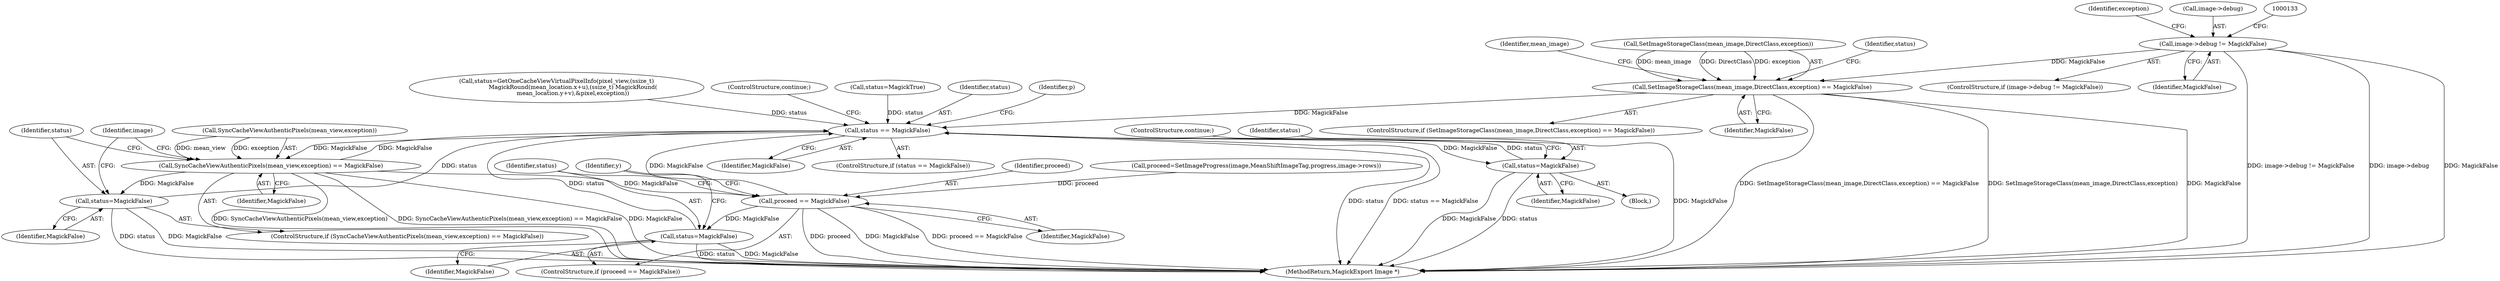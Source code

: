 digraph "0_ImageMagick6_a77d8d97f5a7bced0468f0b08798c83fb67427bc@pointer" {
"1000127" [label="(Call,image->debug != MagickFalse)"];
"1000172" [label="(Call,SetImageStorageClass(mean_image,DirectClass,exception) == MagickFalse)"];
"1000226" [label="(Call,status == MagickFalse)"];
"1000265" [label="(Call,status=MagickFalse)"];
"1000742" [label="(Call,SyncCacheViewAuthenticPixels(mean_view,exception) == MagickFalse)"];
"1000747" [label="(Call,status=MagickFalse)"];
"1000772" [label="(Call,proceed == MagickFalse)"];
"1000775" [label="(Call,status=MagickFalse)"];
"1000774" [label="(Identifier,MagickFalse)"];
"1000773" [label="(Identifier,proceed)"];
"1000742" [label="(Call,SyncCacheViewAuthenticPixels(mean_view,exception) == MagickFalse)"];
"1000267" [label="(Identifier,MagickFalse)"];
"1000264" [label="(Block,)"];
"1000741" [label="(ControlStructure,if (SyncCacheViewAuthenticPixels(mean_view,exception) == MagickFalse))"];
"1000265" [label="(Call,status=MagickFalse)"];
"1000268" [label="(ControlStructure,continue;)"];
"1000748" [label="(Identifier,status)"];
"1000172" [label="(Call,SetImageStorageClass(mean_image,DirectClass,exception) == MagickFalse)"];
"1000266" [label="(Identifier,status)"];
"1000749" [label="(Identifier,MagickFalse)"];
"1000143" [label="(Identifier,exception)"];
"1000180" [label="(Identifier,mean_image)"];
"1000171" [label="(ControlStructure,if (SetImageStorageClass(mean_image,DirectClass,exception) == MagickFalse))"];
"1000173" [label="(Call,SetImageStorageClass(mean_image,DirectClass,exception))"];
"1000747" [label="(Call,status=MagickFalse)"];
"1000126" [label="(ControlStructure,if (image->debug != MagickFalse))"];
"1000226" [label="(Call,status == MagickFalse)"];
"1000220" [label="(Identifier,y)"];
"1000771" [label="(ControlStructure,if (proceed == MagickFalse))"];
"1000775" [label="(Call,status=MagickFalse)"];
"1000746" [label="(Identifier,MagickFalse)"];
"1000128" [label="(Call,image->debug)"];
"1000772" [label="(Call,proceed == MagickFalse)"];
"1000776" [label="(Identifier,status)"];
"1000753" [label="(Identifier,image)"];
"1000743" [label="(Call,SyncCacheViewAuthenticPixels(mean_view,exception))"];
"1000187" [label="(Call,status=MagickTrue)"];
"1000188" [label="(Identifier,status)"];
"1000228" [label="(Identifier,MagickFalse)"];
"1000227" [label="(Identifier,status)"];
"1000777" [label="(Identifier,MagickFalse)"];
"1000177" [label="(Identifier,MagickFalse)"];
"1000231" [label="(Identifier,p)"];
"1000225" [label="(ControlStructure,if (status == MagickFalse))"];
"1000127" [label="(Call,image->debug != MagickFalse)"];
"1000792" [label="(MethodReturn,MagickExport Image *)"];
"1000131" [label="(Identifier,MagickFalse)"];
"1000409" [label="(Call,status=GetOneCacheViewVirtualPixelInfo(pixel_view,(ssize_t)\n                  MagickRound(mean_location.x+u),(ssize_t) MagickRound(\n                  mean_location.y+v),&pixel,exception))"];
"1000762" [label="(Call,proceed=SetImageProgress(image,MeanShiftImageTag,progress,image->rows))"];
"1000229" [label="(ControlStructure,continue;)"];
"1000127" -> "1000126"  [label="AST: "];
"1000127" -> "1000131"  [label="CFG: "];
"1000128" -> "1000127"  [label="AST: "];
"1000131" -> "1000127"  [label="AST: "];
"1000133" -> "1000127"  [label="CFG: "];
"1000143" -> "1000127"  [label="CFG: "];
"1000127" -> "1000792"  [label="DDG: image->debug != MagickFalse"];
"1000127" -> "1000792"  [label="DDG: image->debug"];
"1000127" -> "1000792"  [label="DDG: MagickFalse"];
"1000127" -> "1000172"  [label="DDG: MagickFalse"];
"1000172" -> "1000171"  [label="AST: "];
"1000172" -> "1000177"  [label="CFG: "];
"1000173" -> "1000172"  [label="AST: "];
"1000177" -> "1000172"  [label="AST: "];
"1000180" -> "1000172"  [label="CFG: "];
"1000188" -> "1000172"  [label="CFG: "];
"1000172" -> "1000792"  [label="DDG: SetImageStorageClass(mean_image,DirectClass,exception) == MagickFalse"];
"1000172" -> "1000792"  [label="DDG: SetImageStorageClass(mean_image,DirectClass,exception)"];
"1000172" -> "1000792"  [label="DDG: MagickFalse"];
"1000173" -> "1000172"  [label="DDG: mean_image"];
"1000173" -> "1000172"  [label="DDG: DirectClass"];
"1000173" -> "1000172"  [label="DDG: exception"];
"1000172" -> "1000226"  [label="DDG: MagickFalse"];
"1000226" -> "1000225"  [label="AST: "];
"1000226" -> "1000228"  [label="CFG: "];
"1000227" -> "1000226"  [label="AST: "];
"1000228" -> "1000226"  [label="AST: "];
"1000229" -> "1000226"  [label="CFG: "];
"1000231" -> "1000226"  [label="CFG: "];
"1000226" -> "1000792"  [label="DDG: status"];
"1000226" -> "1000792"  [label="DDG: status == MagickFalse"];
"1000226" -> "1000792"  [label="DDG: MagickFalse"];
"1000187" -> "1000226"  [label="DDG: status"];
"1000747" -> "1000226"  [label="DDG: status"];
"1000775" -> "1000226"  [label="DDG: status"];
"1000265" -> "1000226"  [label="DDG: status"];
"1000409" -> "1000226"  [label="DDG: status"];
"1000742" -> "1000226"  [label="DDG: MagickFalse"];
"1000772" -> "1000226"  [label="DDG: MagickFalse"];
"1000226" -> "1000265"  [label="DDG: MagickFalse"];
"1000226" -> "1000742"  [label="DDG: MagickFalse"];
"1000265" -> "1000264"  [label="AST: "];
"1000265" -> "1000267"  [label="CFG: "];
"1000266" -> "1000265"  [label="AST: "];
"1000267" -> "1000265"  [label="AST: "];
"1000268" -> "1000265"  [label="CFG: "];
"1000265" -> "1000792"  [label="DDG: MagickFalse"];
"1000265" -> "1000792"  [label="DDG: status"];
"1000742" -> "1000741"  [label="AST: "];
"1000742" -> "1000746"  [label="CFG: "];
"1000743" -> "1000742"  [label="AST: "];
"1000746" -> "1000742"  [label="AST: "];
"1000748" -> "1000742"  [label="CFG: "];
"1000753" -> "1000742"  [label="CFG: "];
"1000742" -> "1000792"  [label="DDG: SyncCacheViewAuthenticPixels(mean_view,exception) == MagickFalse"];
"1000742" -> "1000792"  [label="DDG: MagickFalse"];
"1000742" -> "1000792"  [label="DDG: SyncCacheViewAuthenticPixels(mean_view,exception)"];
"1000743" -> "1000742"  [label="DDG: mean_view"];
"1000743" -> "1000742"  [label="DDG: exception"];
"1000742" -> "1000747"  [label="DDG: MagickFalse"];
"1000742" -> "1000772"  [label="DDG: MagickFalse"];
"1000747" -> "1000741"  [label="AST: "];
"1000747" -> "1000749"  [label="CFG: "];
"1000748" -> "1000747"  [label="AST: "];
"1000749" -> "1000747"  [label="AST: "];
"1000753" -> "1000747"  [label="CFG: "];
"1000747" -> "1000792"  [label="DDG: status"];
"1000747" -> "1000792"  [label="DDG: MagickFalse"];
"1000772" -> "1000771"  [label="AST: "];
"1000772" -> "1000774"  [label="CFG: "];
"1000773" -> "1000772"  [label="AST: "];
"1000774" -> "1000772"  [label="AST: "];
"1000776" -> "1000772"  [label="CFG: "];
"1000220" -> "1000772"  [label="CFG: "];
"1000772" -> "1000792"  [label="DDG: proceed"];
"1000772" -> "1000792"  [label="DDG: MagickFalse"];
"1000772" -> "1000792"  [label="DDG: proceed == MagickFalse"];
"1000762" -> "1000772"  [label="DDG: proceed"];
"1000772" -> "1000775"  [label="DDG: MagickFalse"];
"1000775" -> "1000771"  [label="AST: "];
"1000775" -> "1000777"  [label="CFG: "];
"1000776" -> "1000775"  [label="AST: "];
"1000777" -> "1000775"  [label="AST: "];
"1000220" -> "1000775"  [label="CFG: "];
"1000775" -> "1000792"  [label="DDG: status"];
"1000775" -> "1000792"  [label="DDG: MagickFalse"];
}
